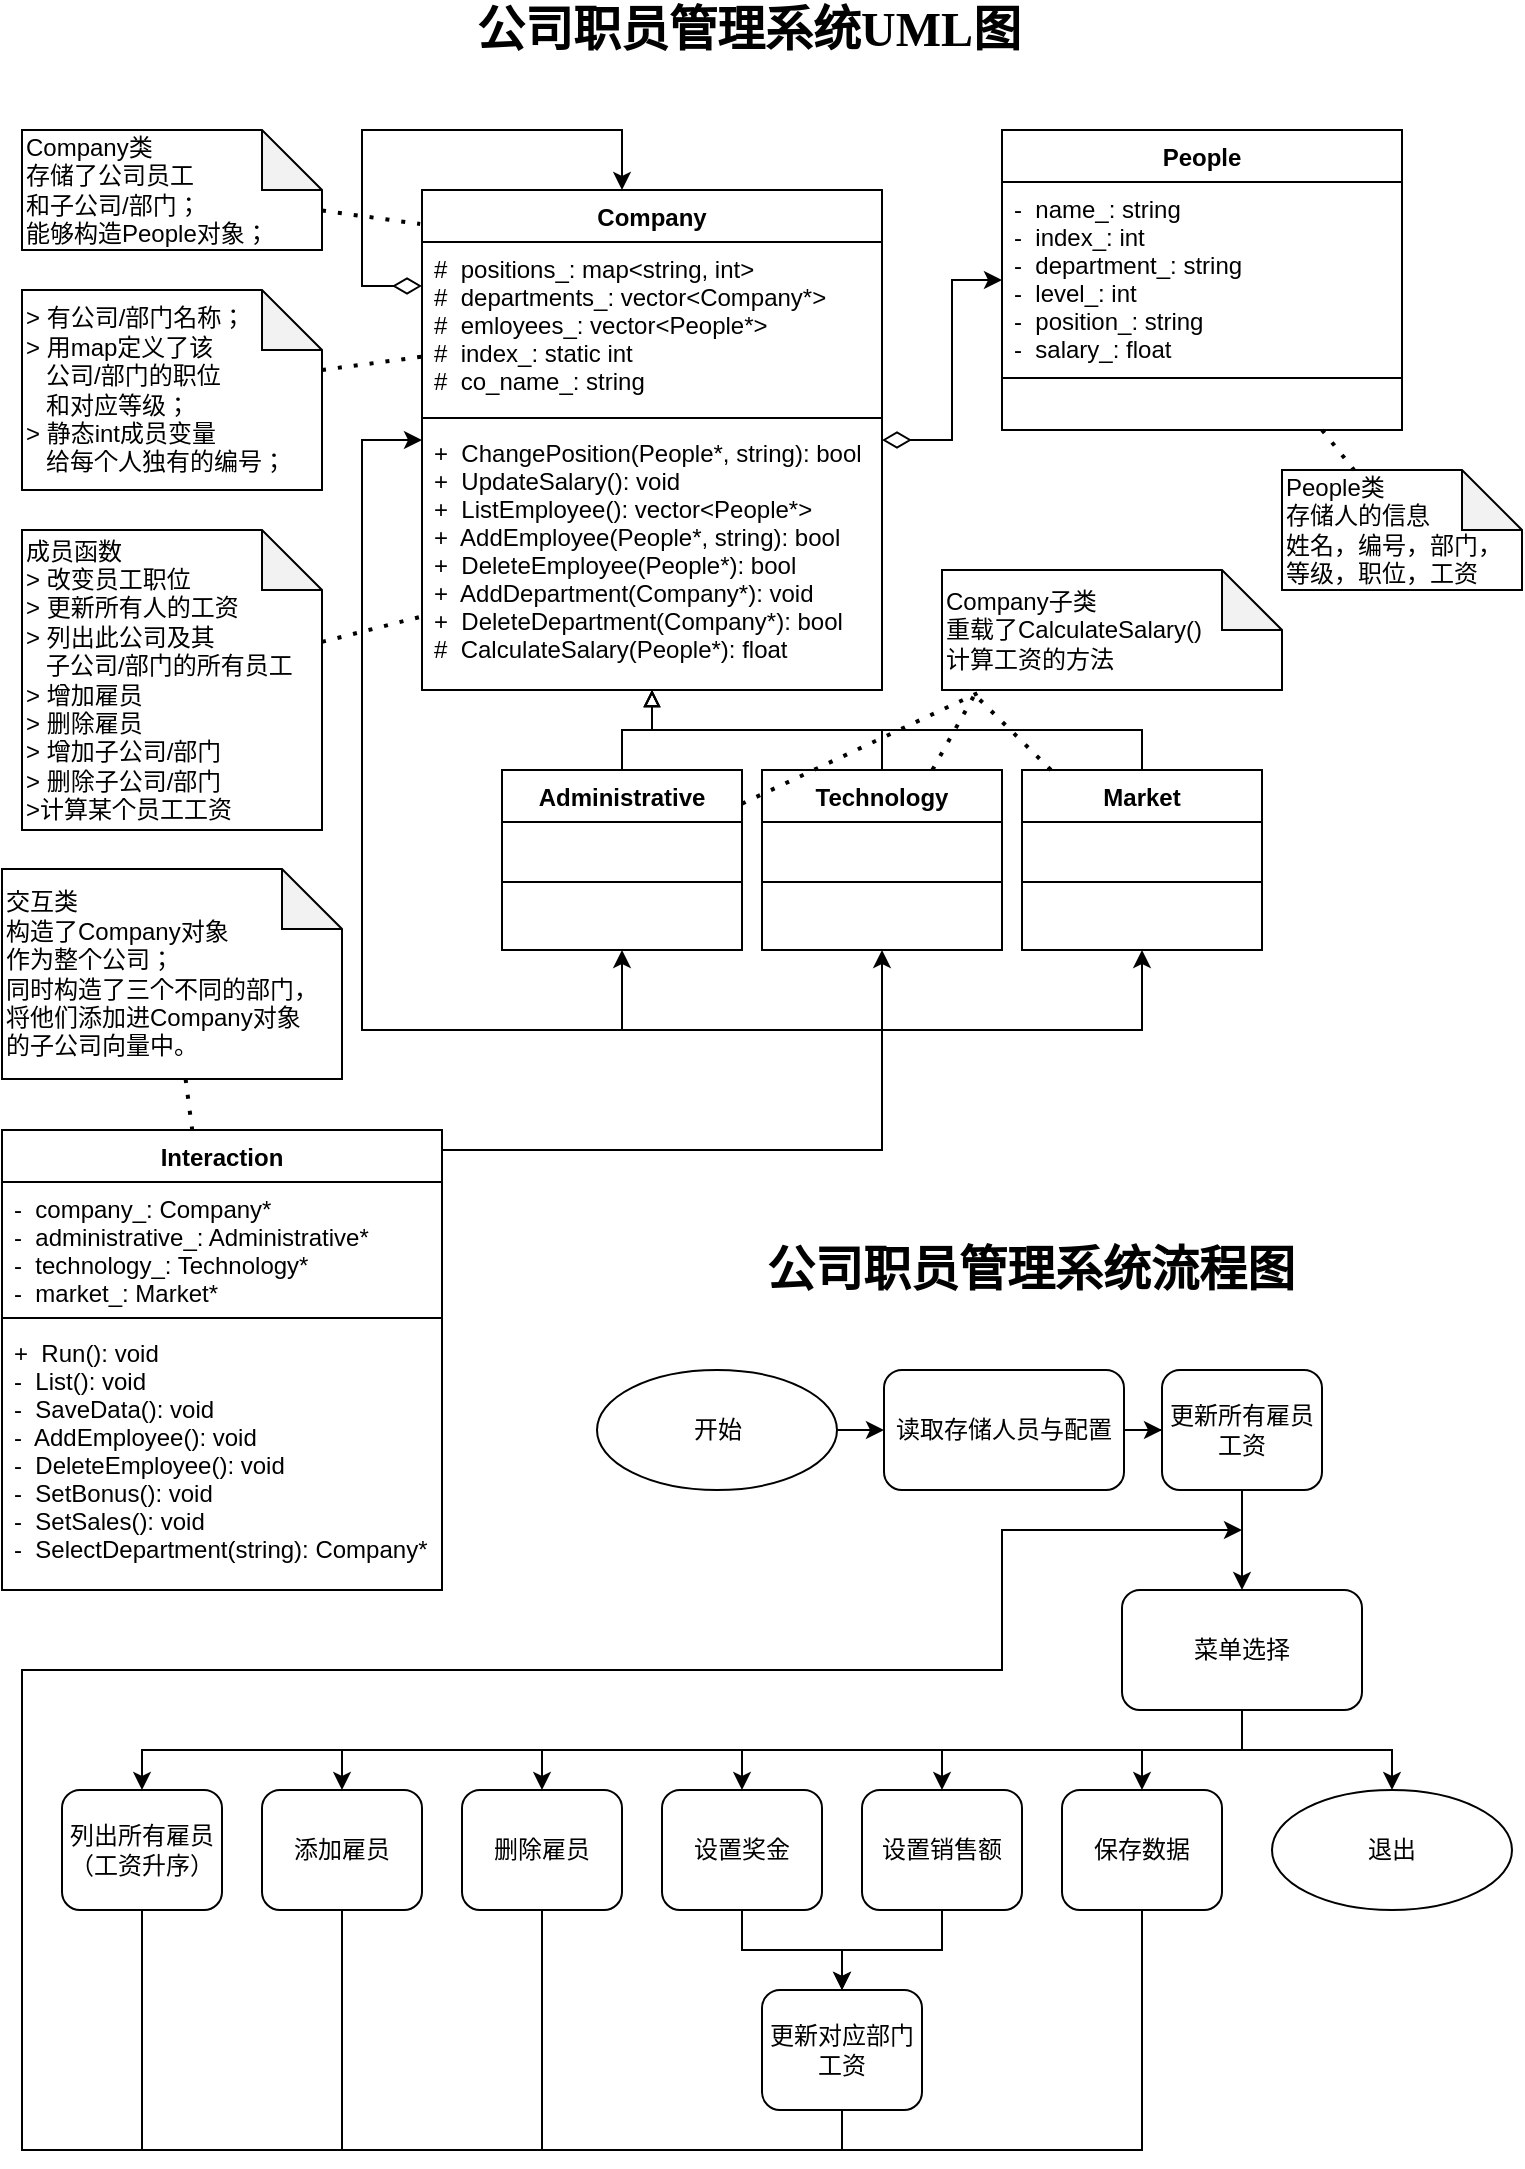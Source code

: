 <mxfile version="13.9.9" type="device"><diagram id="C5RBs43oDa-KdzZeNtuy" name="Page-1"><mxGraphModel dx="1150" dy="2033" grid="1" gridSize="10" guides="1" tooltips="1" connect="1" arrows="1" fold="1" page="1" pageScale="1" pageWidth="827" pageHeight="1169" math="0" shadow="0"><root><mxCell id="WIyWlLk6GJQsqaUBKTNV-0"/><mxCell id="WIyWlLk6GJQsqaUBKTNV-1" parent="WIyWlLk6GJQsqaUBKTNV-0"/><mxCell id="F2QUGEaYYdOgHLNSeElR-16" style="edgeStyle=orthogonalEdgeStyle;rounded=0;orthogonalLoop=1;jettySize=auto;html=1;startArrow=none;startFill=0;startSize=12;endArrow=block;endFill=0;" parent="WIyWlLk6GJQsqaUBKTNV-1" source="9mrQIpvxx9Eo5D9K7sPG-0" target="9mrQIpvxx9Eo5D9K7sPG-4" edge="1"><mxGeometry relative="1" as="geometry"/></mxCell><mxCell id="9mrQIpvxx9Eo5D9K7sPG-0" value="Administrative" style="swimlane;fontStyle=1;align=center;verticalAlign=top;childLayout=stackLayout;horizontal=1;startSize=26;horizontalStack=0;resizeParent=1;resizeParentMax=0;resizeLast=0;collapsible=1;marginBottom=0;" parent="WIyWlLk6GJQsqaUBKTNV-1" vertex="1"><mxGeometry x="290" y="430" width="120" height="90" as="geometry"/></mxCell><mxCell id="9mrQIpvxx9Eo5D9K7sPG-1" value=" " style="text;strokeColor=none;fillColor=none;align=left;verticalAlign=top;spacingLeft=4;spacingRight=4;overflow=hidden;rotatable=0;points=[[0,0.5],[1,0.5]];portConstraint=eastwest;" parent="9mrQIpvxx9Eo5D9K7sPG-0" vertex="1"><mxGeometry y="26" width="120" height="26" as="geometry"/></mxCell><mxCell id="9mrQIpvxx9Eo5D9K7sPG-2" value="" style="line;strokeWidth=1;fillColor=none;align=left;verticalAlign=middle;spacingTop=-1;spacingLeft=3;spacingRight=3;rotatable=0;labelPosition=right;points=[];portConstraint=eastwest;" parent="9mrQIpvxx9Eo5D9K7sPG-0" vertex="1"><mxGeometry y="52" width="120" height="8" as="geometry"/></mxCell><mxCell id="9mrQIpvxx9Eo5D9K7sPG-3" value=" " style="text;strokeColor=none;fillColor=none;align=left;verticalAlign=top;spacingLeft=4;spacingRight=4;overflow=hidden;rotatable=0;points=[[0,0.5],[1,0.5]];portConstraint=eastwest;" parent="9mrQIpvxx9Eo5D9K7sPG-0" vertex="1"><mxGeometry y="60" width="120" height="30" as="geometry"/></mxCell><mxCell id="F2QUGEaYYdOgHLNSeElR-11" style="edgeStyle=orthogonalEdgeStyle;rounded=0;orthogonalLoop=1;jettySize=auto;html=1;startArrow=diamondThin;startFill=0;startSize=12;" parent="WIyWlLk6GJQsqaUBKTNV-1" source="9mrQIpvxx9Eo5D9K7sPG-4" target="9mrQIpvxx9Eo5D9K7sPG-10" edge="1"><mxGeometry relative="1" as="geometry"/></mxCell><mxCell id="9mrQIpvxx9Eo5D9K7sPG-4" value="Company" style="swimlane;fontStyle=1;align=center;verticalAlign=top;childLayout=stackLayout;horizontal=1;startSize=26;horizontalStack=0;resizeParent=1;resizeParentMax=0;resizeLast=0;collapsible=1;marginBottom=0;" parent="WIyWlLk6GJQsqaUBKTNV-1" vertex="1"><mxGeometry x="250" y="140" width="230" height="250" as="geometry"/></mxCell><mxCell id="F2QUGEaYYdOgHLNSeElR-2" style="edgeStyle=orthogonalEdgeStyle;rounded=0;orthogonalLoop=1;jettySize=auto;html=1;startArrow=diamondThin;startFill=0;startSize=12;" parent="9mrQIpvxx9Eo5D9K7sPG-4" source="9mrQIpvxx9Eo5D9K7sPG-5" target="9mrQIpvxx9Eo5D9K7sPG-4" edge="1"><mxGeometry relative="1" as="geometry"><Array as="points"><mxPoint x="-30" y="48"/><mxPoint x="-30" y="-30"/><mxPoint x="100" y="-30"/></Array></mxGeometry></mxCell><mxCell id="9mrQIpvxx9Eo5D9K7sPG-5" value="#  positions_: map&lt;string, int&gt;&#10;#  departments_: vector&lt;Company*&gt;&#10;#  emloyees_: vector&lt;People*&gt;&#10;#  index_: static int&#10;#  co_name_: string" style="text;strokeColor=none;fillColor=none;align=left;verticalAlign=top;spacingLeft=4;spacingRight=4;overflow=hidden;rotatable=0;points=[[0,0.5],[1,0.5]];portConstraint=eastwest;" parent="9mrQIpvxx9Eo5D9K7sPG-4" vertex="1"><mxGeometry y="26" width="230" height="84" as="geometry"/></mxCell><mxCell id="9mrQIpvxx9Eo5D9K7sPG-6" value="" style="line;strokeWidth=1;fillColor=none;align=left;verticalAlign=middle;spacingTop=-1;spacingLeft=3;spacingRight=3;rotatable=0;labelPosition=right;points=[];portConstraint=eastwest;" parent="9mrQIpvxx9Eo5D9K7sPG-4" vertex="1"><mxGeometry y="110" width="230" height="8" as="geometry"/></mxCell><mxCell id="9mrQIpvxx9Eo5D9K7sPG-7" value="+  ChangePosition(People*, string): bool&#10;+  UpdateSalary(): void&#10;+  ListEmployee(): vector&lt;People*&gt;&#10;+  AddEmployee(People*, string): bool&#10;+  DeleteEmployee(People*): bool&#10;+  AddDepartment(Company*): void&#10;+  DeleteDepartment(Company*): bool&#10;#  CalculateSalary(People*): float" style="text;strokeColor=none;fillColor=none;align=left;verticalAlign=top;spacingLeft=4;spacingRight=4;overflow=hidden;rotatable=0;points=[[0,0.5],[1,0.5]];portConstraint=eastwest;" parent="9mrQIpvxx9Eo5D9K7sPG-4" vertex="1"><mxGeometry y="118" width="230" height="132" as="geometry"/></mxCell><mxCell id="9mrQIpvxx9Eo5D9K7sPG-10" value="People" style="swimlane;fontStyle=1;align=center;verticalAlign=top;childLayout=stackLayout;horizontal=1;startSize=26;horizontalStack=0;resizeParent=1;resizeParentMax=0;resizeLast=0;collapsible=1;marginBottom=0;" parent="WIyWlLk6GJQsqaUBKTNV-1" vertex="1"><mxGeometry x="540" y="110" width="200" height="150" as="geometry"/></mxCell><mxCell id="9mrQIpvxx9Eo5D9K7sPG-11" value="-  name_: string&#10;-  index_: int&#10;-  department_: string&#10;-  level_: int&#10;-  position_: string&#10;-  salary_: float" style="text;strokeColor=none;fillColor=none;align=left;verticalAlign=top;spacingLeft=4;spacingRight=4;overflow=hidden;rotatable=0;points=[[0,0.5],[1,0.5]];portConstraint=eastwest;" parent="9mrQIpvxx9Eo5D9K7sPG-10" vertex="1"><mxGeometry y="26" width="200" height="94" as="geometry"/></mxCell><mxCell id="9mrQIpvxx9Eo5D9K7sPG-12" value="" style="line;strokeWidth=1;fillColor=none;align=left;verticalAlign=middle;spacingTop=-1;spacingLeft=3;spacingRight=3;rotatable=0;labelPosition=right;points=[];portConstraint=eastwest;" parent="9mrQIpvxx9Eo5D9K7sPG-10" vertex="1"><mxGeometry y="120" width="200" height="8" as="geometry"/></mxCell><mxCell id="9mrQIpvxx9Eo5D9K7sPG-13" value=" " style="text;strokeColor=none;fillColor=none;align=left;verticalAlign=top;spacingLeft=4;spacingRight=4;overflow=hidden;rotatable=0;points=[[0,0.5],[1,0.5]];portConstraint=eastwest;" parent="9mrQIpvxx9Eo5D9K7sPG-10" vertex="1"><mxGeometry y="128" width="200" height="22" as="geometry"/></mxCell><mxCell id="9mrQIpvxx9Eo5D9K7sPG-28" value="&lt;span&gt;&lt;font style=&quot;font-size: 24px&quot;&gt;公司职员管理系统UML图&lt;/font&gt;&lt;/span&gt;" style="text;html=1;strokeColor=none;fillColor=none;align=center;verticalAlign=middle;whiteSpace=wrap;rounded=0;fontStyle=1;labelBackgroundColor=none;labelBorderColor=none;fontFamily=Times New Roman;" parent="WIyWlLk6GJQsqaUBKTNV-1" vertex="1"><mxGeometry x="268" y="50" width="291" height="20" as="geometry"/></mxCell><mxCell id="F2QUGEaYYdOgHLNSeElR-17" style="edgeStyle=orthogonalEdgeStyle;rounded=0;orthogonalLoop=1;jettySize=auto;html=1;startArrow=none;startFill=0;startSize=12;endArrow=block;endFill=0;" parent="WIyWlLk6GJQsqaUBKTNV-1" source="F2QUGEaYYdOgHLNSeElR-3" target="9mrQIpvxx9Eo5D9K7sPG-4" edge="1"><mxGeometry relative="1" as="geometry"/></mxCell><mxCell id="F2QUGEaYYdOgHLNSeElR-3" value="Technology" style="swimlane;fontStyle=1;align=center;verticalAlign=top;childLayout=stackLayout;horizontal=1;startSize=26;horizontalStack=0;resizeParent=1;resizeParentMax=0;resizeLast=0;collapsible=1;marginBottom=0;" parent="WIyWlLk6GJQsqaUBKTNV-1" vertex="1"><mxGeometry x="420" y="430" width="120" height="90" as="geometry"/></mxCell><mxCell id="F2QUGEaYYdOgHLNSeElR-4" value=" " style="text;strokeColor=none;fillColor=none;align=left;verticalAlign=top;spacingLeft=4;spacingRight=4;overflow=hidden;rotatable=0;points=[[0,0.5],[1,0.5]];portConstraint=eastwest;" parent="F2QUGEaYYdOgHLNSeElR-3" vertex="1"><mxGeometry y="26" width="120" height="26" as="geometry"/></mxCell><mxCell id="F2QUGEaYYdOgHLNSeElR-5" value="" style="line;strokeWidth=1;fillColor=none;align=left;verticalAlign=middle;spacingTop=-1;spacingLeft=3;spacingRight=3;rotatable=0;labelPosition=right;points=[];portConstraint=eastwest;" parent="F2QUGEaYYdOgHLNSeElR-3" vertex="1"><mxGeometry y="52" width="120" height="8" as="geometry"/></mxCell><mxCell id="F2QUGEaYYdOgHLNSeElR-6" value=" " style="text;strokeColor=none;fillColor=none;align=left;verticalAlign=top;spacingLeft=4;spacingRight=4;overflow=hidden;rotatable=0;points=[[0,0.5],[1,0.5]];portConstraint=eastwest;" parent="F2QUGEaYYdOgHLNSeElR-3" vertex="1"><mxGeometry y="60" width="120" height="30" as="geometry"/></mxCell><mxCell id="F2QUGEaYYdOgHLNSeElR-19" style="edgeStyle=orthogonalEdgeStyle;rounded=0;orthogonalLoop=1;jettySize=auto;html=1;startArrow=none;startFill=0;startSize=12;endArrow=block;endFill=0;" parent="WIyWlLk6GJQsqaUBKTNV-1" source="F2QUGEaYYdOgHLNSeElR-7" target="9mrQIpvxx9Eo5D9K7sPG-4" edge="1"><mxGeometry relative="1" as="geometry"><Array as="points"><mxPoint x="610" y="410"/><mxPoint x="365" y="410"/></Array></mxGeometry></mxCell><mxCell id="F2QUGEaYYdOgHLNSeElR-7" value="Market" style="swimlane;fontStyle=1;align=center;verticalAlign=top;childLayout=stackLayout;horizontal=1;startSize=26;horizontalStack=0;resizeParent=1;resizeParentMax=0;resizeLast=0;collapsible=1;marginBottom=0;" parent="WIyWlLk6GJQsqaUBKTNV-1" vertex="1"><mxGeometry x="550" y="430" width="120" height="90" as="geometry"/></mxCell><mxCell id="F2QUGEaYYdOgHLNSeElR-8" value=" " style="text;strokeColor=none;fillColor=none;align=left;verticalAlign=top;spacingLeft=4;spacingRight=4;overflow=hidden;rotatable=0;points=[[0,0.5],[1,0.5]];portConstraint=eastwest;" parent="F2QUGEaYYdOgHLNSeElR-7" vertex="1"><mxGeometry y="26" width="120" height="26" as="geometry"/></mxCell><mxCell id="F2QUGEaYYdOgHLNSeElR-9" value="" style="line;strokeWidth=1;fillColor=none;align=left;verticalAlign=middle;spacingTop=-1;spacingLeft=3;spacingRight=3;rotatable=0;labelPosition=right;points=[];portConstraint=eastwest;" parent="F2QUGEaYYdOgHLNSeElR-7" vertex="1"><mxGeometry y="52" width="120" height="8" as="geometry"/></mxCell><mxCell id="F2QUGEaYYdOgHLNSeElR-10" value=" " style="text;strokeColor=none;fillColor=none;align=left;verticalAlign=top;spacingLeft=4;spacingRight=4;overflow=hidden;rotatable=0;points=[[0,0.5],[1,0.5]];portConstraint=eastwest;" parent="F2QUGEaYYdOgHLNSeElR-7" vertex="1"><mxGeometry y="60" width="120" height="30" as="geometry"/></mxCell><mxCell id="F2QUGEaYYdOgHLNSeElR-32" style="edgeStyle=orthogonalEdgeStyle;rounded=0;orthogonalLoop=1;jettySize=auto;html=1;startArrow=none;startFill=0;startSize=12;endArrow=classic;endFill=1;" parent="WIyWlLk6GJQsqaUBKTNV-1" source="F2QUGEaYYdOgHLNSeElR-21" target="F2QUGEaYYdOgHLNSeElR-3" edge="1"><mxGeometry relative="1" as="geometry"><Array as="points"><mxPoint x="480" y="620"/></Array></mxGeometry></mxCell><mxCell id="F2QUGEaYYdOgHLNSeElR-37" style="edgeStyle=orthogonalEdgeStyle;rounded=0;orthogonalLoop=1;jettySize=auto;html=1;startArrow=none;startFill=0;startSize=12;endArrow=classic;endFill=1;" parent="WIyWlLk6GJQsqaUBKTNV-1" source="F2QUGEaYYdOgHLNSeElR-21" target="F2QUGEaYYdOgHLNSeElR-7" edge="1"><mxGeometry relative="1" as="geometry"><Array as="points"><mxPoint x="480" y="620"/><mxPoint x="480" y="560"/><mxPoint x="610" y="560"/></Array></mxGeometry></mxCell><mxCell id="F2QUGEaYYdOgHLNSeElR-39" style="edgeStyle=orthogonalEdgeStyle;rounded=0;orthogonalLoop=1;jettySize=auto;html=1;startArrow=none;startFill=0;startSize=12;endArrow=classic;endFill=1;" parent="WIyWlLk6GJQsqaUBKTNV-1" source="F2QUGEaYYdOgHLNSeElR-21" target="9mrQIpvxx9Eo5D9K7sPG-4" edge="1"><mxGeometry relative="1" as="geometry"><Array as="points"><mxPoint x="480" y="620"/><mxPoint x="480" y="560"/><mxPoint x="220" y="560"/><mxPoint x="220" y="265"/></Array></mxGeometry></mxCell><mxCell id="F2QUGEaYYdOgHLNSeElR-40" style="edgeStyle=orthogonalEdgeStyle;rounded=0;orthogonalLoop=1;jettySize=auto;html=1;startArrow=none;startFill=0;startSize=12;endArrow=classic;endFill=1;" parent="WIyWlLk6GJQsqaUBKTNV-1" source="F2QUGEaYYdOgHLNSeElR-21" target="9mrQIpvxx9Eo5D9K7sPG-0" edge="1"><mxGeometry relative="1" as="geometry"><Array as="points"><mxPoint x="480" y="620"/><mxPoint x="480" y="560"/><mxPoint x="350" y="560"/></Array></mxGeometry></mxCell><mxCell id="F2QUGEaYYdOgHLNSeElR-21" value="Interaction" style="swimlane;fontStyle=1;align=center;verticalAlign=top;childLayout=stackLayout;horizontal=1;startSize=26;horizontalStack=0;resizeParent=1;resizeParentMax=0;resizeLast=0;collapsible=1;marginBottom=0;" parent="WIyWlLk6GJQsqaUBKTNV-1" vertex="1"><mxGeometry x="40" y="610" width="220" height="230" as="geometry"/></mxCell><mxCell id="F2QUGEaYYdOgHLNSeElR-22" value="-  company_: Company*&#10;-  administrative_: Administrative*&#10;-  technology_: Technology*&#10;-  market_: Market*" style="text;strokeColor=none;fillColor=none;align=left;verticalAlign=top;spacingLeft=4;spacingRight=4;overflow=hidden;rotatable=0;points=[[0,0.5],[1,0.5]];portConstraint=eastwest;" parent="F2QUGEaYYdOgHLNSeElR-21" vertex="1"><mxGeometry y="26" width="220" height="64" as="geometry"/></mxCell><mxCell id="F2QUGEaYYdOgHLNSeElR-23" value="" style="line;strokeWidth=1;fillColor=none;align=left;verticalAlign=middle;spacingTop=-1;spacingLeft=3;spacingRight=3;rotatable=0;labelPosition=right;points=[];portConstraint=eastwest;" parent="F2QUGEaYYdOgHLNSeElR-21" vertex="1"><mxGeometry y="90" width="220" height="8" as="geometry"/></mxCell><mxCell id="F2QUGEaYYdOgHLNSeElR-24" value="+  Run(): void&#10;-  List(): void&#10;-  SaveData(): void&#10;-  AddEmployee(): void&#10;-  DeleteEmployee(): void&#10;-  SetBonus(): void&#10;-  SetSales(): void&#10;-  SelectDepartment(string): Company*" style="text;strokeColor=none;fillColor=none;align=left;verticalAlign=top;spacingLeft=4;spacingRight=4;overflow=hidden;rotatable=0;points=[[0,0.5],[1,0.5]];portConstraint=eastwest;" parent="F2QUGEaYYdOgHLNSeElR-21" vertex="1"><mxGeometry y="98" width="220" height="132" as="geometry"/></mxCell><mxCell id="nHMzbbB9yMsyl_AX2xE2-0" value="People类&lt;br&gt;存储人的信息&lt;br&gt;姓名，编号，部门，等级，职位，工资" style="shape=note;whiteSpace=wrap;html=1;backgroundOutline=1;darkOpacity=0.05;align=left;" parent="WIyWlLk6GJQsqaUBKTNV-1" vertex="1"><mxGeometry x="680" y="280" width="120" height="60" as="geometry"/></mxCell><mxCell id="nHMzbbB9yMsyl_AX2xE2-1" value="" style="endArrow=none;dashed=1;html=1;dashPattern=1 3;strokeWidth=2;" parent="WIyWlLk6GJQsqaUBKTNV-1" source="9mrQIpvxx9Eo5D9K7sPG-10" target="nHMzbbB9yMsyl_AX2xE2-0" edge="1"><mxGeometry width="50" height="50" relative="1" as="geometry"><mxPoint x="390" y="420" as="sourcePoint"/><mxPoint x="440" y="370" as="targetPoint"/></mxGeometry></mxCell><mxCell id="nHMzbbB9yMsyl_AX2xE2-2" value="Company子类&lt;br&gt;重载了CalculateSalary()&lt;br&gt;计算工资的方法" style="shape=note;whiteSpace=wrap;html=1;backgroundOutline=1;darkOpacity=0.05;align=left;" parent="WIyWlLk6GJQsqaUBKTNV-1" vertex="1"><mxGeometry x="510" y="330" width="170" height="60" as="geometry"/></mxCell><mxCell id="nHMzbbB9yMsyl_AX2xE2-3" value="" style="endArrow=none;dashed=1;html=1;dashPattern=1 3;strokeWidth=2;" parent="WIyWlLk6GJQsqaUBKTNV-1" source="9mrQIpvxx9Eo5D9K7sPG-0" target="nHMzbbB9yMsyl_AX2xE2-2" edge="1"><mxGeometry width="50" height="50" relative="1" as="geometry"><mxPoint x="390" y="400" as="sourcePoint"/><mxPoint x="440" y="350" as="targetPoint"/></mxGeometry></mxCell><mxCell id="nHMzbbB9yMsyl_AX2xE2-4" value="" style="endArrow=none;dashed=1;html=1;dashPattern=1 3;strokeWidth=2;entryX=0.1;entryY=1.017;entryDx=0;entryDy=0;entryPerimeter=0;" parent="WIyWlLk6GJQsqaUBKTNV-1" source="F2QUGEaYYdOgHLNSeElR-3" target="nHMzbbB9yMsyl_AX2xE2-2" edge="1"><mxGeometry width="50" height="50" relative="1" as="geometry"><mxPoint x="390" y="400" as="sourcePoint"/><mxPoint x="529" y="380" as="targetPoint"/></mxGeometry></mxCell><mxCell id="nHMzbbB9yMsyl_AX2xE2-5" value="" style="endArrow=none;dashed=1;html=1;dashPattern=1 3;strokeWidth=2;entryX=0.094;entryY=1.033;entryDx=0;entryDy=0;entryPerimeter=0;" parent="WIyWlLk6GJQsqaUBKTNV-1" source="F2QUGEaYYdOgHLNSeElR-7" target="nHMzbbB9yMsyl_AX2xE2-2" edge="1"><mxGeometry width="50" height="50" relative="1" as="geometry"><mxPoint x="390" y="400" as="sourcePoint"/><mxPoint x="440" y="350" as="targetPoint"/></mxGeometry></mxCell><mxCell id="nHMzbbB9yMsyl_AX2xE2-6" value="Company类&lt;br&gt;存储了公司员工&lt;br&gt;和子公司/部门；&lt;br&gt;能够构造People对象；" style="shape=note;whiteSpace=wrap;html=1;backgroundOutline=1;darkOpacity=0.05;align=left;" parent="WIyWlLk6GJQsqaUBKTNV-1" vertex="1"><mxGeometry x="50" y="110" width="150" height="60" as="geometry"/></mxCell><mxCell id="nHMzbbB9yMsyl_AX2xE2-7" value="" style="endArrow=none;dashed=1;html=1;dashPattern=1 3;strokeWidth=2;entryX=-0.004;entryY=0.068;entryDx=0;entryDy=0;entryPerimeter=0;" parent="WIyWlLk6GJQsqaUBKTNV-1" source="nHMzbbB9yMsyl_AX2xE2-6" target="9mrQIpvxx9Eo5D9K7sPG-4" edge="1"><mxGeometry width="50" height="50" relative="1" as="geometry"><mxPoint x="200" y="300" as="sourcePoint"/><mxPoint x="440" y="360" as="targetPoint"/></mxGeometry></mxCell><mxCell id="nHMzbbB9yMsyl_AX2xE2-8" value="&amp;gt; 有公司/部门名称；&lt;br&gt;&amp;gt; 用map定义了该&lt;br&gt;&amp;nbsp; &amp;nbsp;公司/部门的职位&lt;br&gt;&amp;nbsp; &amp;nbsp;和对应等级；&lt;br&gt;&amp;gt; 静态int成员变量&lt;br&gt;&amp;nbsp; &amp;nbsp;给每个人独有的编号；" style="shape=note;whiteSpace=wrap;html=1;backgroundOutline=1;darkOpacity=0.05;align=left;" parent="WIyWlLk6GJQsqaUBKTNV-1" vertex="1"><mxGeometry x="50" y="190" width="150" height="100" as="geometry"/></mxCell><mxCell id="nHMzbbB9yMsyl_AX2xE2-9" value="" style="endArrow=none;dashed=1;html=1;dashPattern=1 3;strokeWidth=2;" parent="WIyWlLk6GJQsqaUBKTNV-1" source="nHMzbbB9yMsyl_AX2xE2-8" target="9mrQIpvxx9Eo5D9K7sPG-5" edge="1"><mxGeometry width="50" height="50" relative="1" as="geometry"><mxPoint x="390" y="380" as="sourcePoint"/><mxPoint x="440" y="330" as="targetPoint"/></mxGeometry></mxCell><mxCell id="nHMzbbB9yMsyl_AX2xE2-10" value="成员函数&lt;br&gt;&amp;gt; 改变员工职位&lt;br&gt;&amp;gt; 更新所有人的工资&lt;br&gt;&amp;gt; 列出此公司及其&lt;br&gt;&amp;nbsp; &amp;nbsp;子公司/部门的所有员工&lt;br&gt;&amp;gt; 增加雇员&lt;br&gt;&amp;gt; 删除雇员&lt;br&gt;&amp;gt; 增加子公司/部门&lt;br&gt;&amp;gt; 删除子公司/部门&lt;br&gt;&amp;gt;计算某个员工工资" style="shape=note;whiteSpace=wrap;html=1;backgroundOutline=1;darkOpacity=0.05;align=left;" parent="WIyWlLk6GJQsqaUBKTNV-1" vertex="1"><mxGeometry x="50" y="310" width="150" height="150" as="geometry"/></mxCell><mxCell id="nHMzbbB9yMsyl_AX2xE2-11" value="" style="endArrow=none;dashed=1;html=1;dashPattern=1 3;strokeWidth=2;" parent="WIyWlLk6GJQsqaUBKTNV-1" source="nHMzbbB9yMsyl_AX2xE2-10" target="9mrQIpvxx9Eo5D9K7sPG-7" edge="1"><mxGeometry width="50" height="50" relative="1" as="geometry"><mxPoint x="390" y="460" as="sourcePoint"/><mxPoint x="440" y="410" as="targetPoint"/></mxGeometry></mxCell><mxCell id="nHMzbbB9yMsyl_AX2xE2-12" value="交互类&lt;br&gt;构造了Company对象&lt;br&gt;作为整个公司；&lt;br&gt;同时构造了三个不同的部门，&lt;br&gt;将他们添加进Company对象&lt;br&gt;的子公司向量中。" style="shape=note;whiteSpace=wrap;html=1;backgroundOutline=1;darkOpacity=0.05;align=left;" parent="WIyWlLk6GJQsqaUBKTNV-1" vertex="1"><mxGeometry x="40" y="479.5" width="170" height="105" as="geometry"/></mxCell><mxCell id="nHMzbbB9yMsyl_AX2xE2-13" value="" style="endArrow=none;dashed=1;html=1;dashPattern=1 3;strokeWidth=2;" parent="WIyWlLk6GJQsqaUBKTNV-1" source="nHMzbbB9yMsyl_AX2xE2-12" target="F2QUGEaYYdOgHLNSeElR-21" edge="1"><mxGeometry width="50" height="50" relative="1" as="geometry"><mxPoint x="390" y="570" as="sourcePoint"/><mxPoint x="440" y="520" as="targetPoint"/></mxGeometry></mxCell><mxCell id="nHMzbbB9yMsyl_AX2xE2-15" value="&lt;span&gt;&lt;font style=&quot;font-size: 24px&quot;&gt;公司职员管理系统流程图&lt;/font&gt;&lt;/span&gt;" style="text;html=1;strokeColor=none;fillColor=none;align=center;verticalAlign=middle;whiteSpace=wrap;rounded=0;fontStyle=1;labelBackgroundColor=none;labelBorderColor=none;fontFamily=Times New Roman;" parent="WIyWlLk6GJQsqaUBKTNV-1" vertex="1"><mxGeometry x="409" y="670" width="291" height="20" as="geometry"/></mxCell><mxCell id="f19QvGppQ15oZ8AtE86L-26" style="edgeStyle=orthogonalEdgeStyle;rounded=0;orthogonalLoop=1;jettySize=auto;html=1;" edge="1" parent="WIyWlLk6GJQsqaUBKTNV-1" source="f19QvGppQ15oZ8AtE86L-1" target="f19QvGppQ15oZ8AtE86L-25"><mxGeometry relative="1" as="geometry"/></mxCell><mxCell id="f19QvGppQ15oZ8AtE86L-1" value="开始" style="ellipse;whiteSpace=wrap;html=1;labelBackgroundColor=none;fontFamily=Times New Roman;" vertex="1" parent="WIyWlLk6GJQsqaUBKTNV-1"><mxGeometry x="337.5" y="730" width="120" height="60" as="geometry"/></mxCell><mxCell id="f19QvGppQ15oZ8AtE86L-32" style="edgeStyle=orthogonalEdgeStyle;rounded=0;orthogonalLoop=1;jettySize=auto;html=1;" edge="1" parent="WIyWlLk6GJQsqaUBKTNV-1" source="f19QvGppQ15oZ8AtE86L-5" target="f19QvGppQ15oZ8AtE86L-30"><mxGeometry relative="1" as="geometry"><Array as="points"><mxPoint x="660" y="920"/><mxPoint x="510" y="920"/></Array></mxGeometry></mxCell><mxCell id="f19QvGppQ15oZ8AtE86L-33" style="edgeStyle=orthogonalEdgeStyle;rounded=0;orthogonalLoop=1;jettySize=auto;html=1;" edge="1" parent="WIyWlLk6GJQsqaUBKTNV-1" source="f19QvGppQ15oZ8AtE86L-5" target="f19QvGppQ15oZ8AtE86L-29"><mxGeometry relative="1" as="geometry"><Array as="points"><mxPoint x="660" y="920"/><mxPoint x="410" y="920"/></Array></mxGeometry></mxCell><mxCell id="f19QvGppQ15oZ8AtE86L-34" style="edgeStyle=orthogonalEdgeStyle;rounded=0;orthogonalLoop=1;jettySize=auto;html=1;" edge="1" parent="WIyWlLk6GJQsqaUBKTNV-1" source="f19QvGppQ15oZ8AtE86L-5" target="f19QvGppQ15oZ8AtE86L-28"><mxGeometry relative="1" as="geometry"><Array as="points"><mxPoint x="660" y="920"/><mxPoint x="310" y="920"/></Array></mxGeometry></mxCell><mxCell id="f19QvGppQ15oZ8AtE86L-35" style="edgeStyle=orthogonalEdgeStyle;rounded=0;orthogonalLoop=1;jettySize=auto;html=1;" edge="1" parent="WIyWlLk6GJQsqaUBKTNV-1" source="f19QvGppQ15oZ8AtE86L-5" target="f19QvGppQ15oZ8AtE86L-10"><mxGeometry relative="1" as="geometry"><Array as="points"><mxPoint x="660" y="920"/><mxPoint x="735" y="920"/></Array></mxGeometry></mxCell><mxCell id="f19QvGppQ15oZ8AtE86L-36" style="edgeStyle=orthogonalEdgeStyle;rounded=0;orthogonalLoop=1;jettySize=auto;html=1;" edge="1" parent="WIyWlLk6GJQsqaUBKTNV-1" source="f19QvGppQ15oZ8AtE86L-5" target="f19QvGppQ15oZ8AtE86L-23"><mxGeometry relative="1" as="geometry"><Array as="points"><mxPoint x="660" y="920"/><mxPoint x="210" y="920"/></Array></mxGeometry></mxCell><mxCell id="f19QvGppQ15oZ8AtE86L-37" style="edgeStyle=orthogonalEdgeStyle;rounded=0;orthogonalLoop=1;jettySize=auto;html=1;" edge="1" parent="WIyWlLk6GJQsqaUBKTNV-1" source="f19QvGppQ15oZ8AtE86L-5" target="f19QvGppQ15oZ8AtE86L-24"><mxGeometry relative="1" as="geometry"><Array as="points"><mxPoint x="660" y="920"/><mxPoint x="110" y="920"/></Array></mxGeometry></mxCell><mxCell id="f19QvGppQ15oZ8AtE86L-42" style="edgeStyle=orthogonalEdgeStyle;rounded=0;orthogonalLoop=1;jettySize=auto;html=1;" edge="1" parent="WIyWlLk6GJQsqaUBKTNV-1" source="f19QvGppQ15oZ8AtE86L-5" target="f19QvGppQ15oZ8AtE86L-41"><mxGeometry relative="1" as="geometry"/></mxCell><mxCell id="f19QvGppQ15oZ8AtE86L-5" value="菜单选择" style="rounded=1;whiteSpace=wrap;html=1;labelBackgroundColor=none;fontFamily=Times New Roman;" vertex="1" parent="WIyWlLk6GJQsqaUBKTNV-1"><mxGeometry x="600" y="840" width="120" height="60" as="geometry"/></mxCell><mxCell id="f19QvGppQ15oZ8AtE86L-10" value="退出" style="ellipse;whiteSpace=wrap;html=1;labelBackgroundColor=none;fontFamily=Times New Roman;" vertex="1" parent="WIyWlLk6GJQsqaUBKTNV-1"><mxGeometry x="675" y="940" width="120" height="60" as="geometry"/></mxCell><mxCell id="f19QvGppQ15oZ8AtE86L-50" style="edgeStyle=orthogonalEdgeStyle;rounded=0;orthogonalLoop=1;jettySize=auto;html=1;endArrow=none;endFill=0;" edge="1" parent="WIyWlLk6GJQsqaUBKTNV-1" source="f19QvGppQ15oZ8AtE86L-23"><mxGeometry relative="1" as="geometry"><mxPoint x="210" y="1120" as="targetPoint"/></mxGeometry></mxCell><mxCell id="f19QvGppQ15oZ8AtE86L-23" value="添加雇员" style="rounded=1;whiteSpace=wrap;html=1;labelBackgroundColor=none;fontFamily=Times New Roman;" vertex="1" parent="WIyWlLk6GJQsqaUBKTNV-1"><mxGeometry x="170" y="940" width="80" height="60" as="geometry"/></mxCell><mxCell id="f19QvGppQ15oZ8AtE86L-51" style="edgeStyle=orthogonalEdgeStyle;rounded=0;orthogonalLoop=1;jettySize=auto;html=1;endArrow=none;endFill=0;" edge="1" parent="WIyWlLk6GJQsqaUBKTNV-1" source="f19QvGppQ15oZ8AtE86L-24"><mxGeometry relative="1" as="geometry"><mxPoint x="110.0" y="1120" as="targetPoint"/></mxGeometry></mxCell><mxCell id="f19QvGppQ15oZ8AtE86L-24" value="列出所有雇员&lt;br&gt;（工资升序）" style="rounded=1;whiteSpace=wrap;html=1;labelBackgroundColor=none;fontFamily=Times New Roman;" vertex="1" parent="WIyWlLk6GJQsqaUBKTNV-1"><mxGeometry x="70" y="940" width="80" height="60" as="geometry"/></mxCell><mxCell id="f19QvGppQ15oZ8AtE86L-44" style="edgeStyle=orthogonalEdgeStyle;rounded=0;orthogonalLoop=1;jettySize=auto;html=1;exitX=1;exitY=0.5;exitDx=0;exitDy=0;" edge="1" parent="WIyWlLk6GJQsqaUBKTNV-1" source="f19QvGppQ15oZ8AtE86L-25" target="f19QvGppQ15oZ8AtE86L-43"><mxGeometry relative="1" as="geometry"/></mxCell><mxCell id="f19QvGppQ15oZ8AtE86L-25" value="读取存储人员与配置" style="rounded=1;whiteSpace=wrap;html=1;labelBackgroundColor=none;fontFamily=Times New Roman;" vertex="1" parent="WIyWlLk6GJQsqaUBKTNV-1"><mxGeometry x="481" y="730" width="120" height="60" as="geometry"/></mxCell><mxCell id="f19QvGppQ15oZ8AtE86L-49" style="edgeStyle=orthogonalEdgeStyle;rounded=0;orthogonalLoop=1;jettySize=auto;html=1;endArrow=none;endFill=0;" edge="1" parent="WIyWlLk6GJQsqaUBKTNV-1" source="f19QvGppQ15oZ8AtE86L-28"><mxGeometry relative="1" as="geometry"><mxPoint x="310" y="1120" as="targetPoint"/></mxGeometry></mxCell><mxCell id="f19QvGppQ15oZ8AtE86L-28" value="删除雇员" style="rounded=1;whiteSpace=wrap;html=1;labelBackgroundColor=none;fontFamily=Times New Roman;" vertex="1" parent="WIyWlLk6GJQsqaUBKTNV-1"><mxGeometry x="270" y="940" width="80" height="60" as="geometry"/></mxCell><mxCell id="f19QvGppQ15oZ8AtE86L-40" style="edgeStyle=orthogonalEdgeStyle;rounded=0;orthogonalLoop=1;jettySize=auto;html=1;" edge="1" parent="WIyWlLk6GJQsqaUBKTNV-1" source="f19QvGppQ15oZ8AtE86L-29" target="f19QvGppQ15oZ8AtE86L-38"><mxGeometry relative="1" as="geometry"/></mxCell><mxCell id="f19QvGppQ15oZ8AtE86L-29" value="设置奖金" style="rounded=1;whiteSpace=wrap;html=1;labelBackgroundColor=none;fontFamily=Times New Roman;" vertex="1" parent="WIyWlLk6GJQsqaUBKTNV-1"><mxGeometry x="370" y="940" width="80" height="60" as="geometry"/></mxCell><mxCell id="f19QvGppQ15oZ8AtE86L-39" style="edgeStyle=orthogonalEdgeStyle;rounded=0;orthogonalLoop=1;jettySize=auto;html=1;" edge="1" parent="WIyWlLk6GJQsqaUBKTNV-1" source="f19QvGppQ15oZ8AtE86L-30" target="f19QvGppQ15oZ8AtE86L-38"><mxGeometry relative="1" as="geometry"/></mxCell><mxCell id="f19QvGppQ15oZ8AtE86L-30" value="设置销售额" style="rounded=1;whiteSpace=wrap;html=1;labelBackgroundColor=none;fontFamily=Times New Roman;" vertex="1" parent="WIyWlLk6GJQsqaUBKTNV-1"><mxGeometry x="470" y="940" width="80" height="60" as="geometry"/></mxCell><mxCell id="f19QvGppQ15oZ8AtE86L-31" style="edgeStyle=orthogonalEdgeStyle;rounded=0;orthogonalLoop=1;jettySize=auto;html=1;exitX=0.5;exitY=1;exitDx=0;exitDy=0;" edge="1" parent="WIyWlLk6GJQsqaUBKTNV-1" source="f19QvGppQ15oZ8AtE86L-23" target="f19QvGppQ15oZ8AtE86L-23"><mxGeometry relative="1" as="geometry"/></mxCell><mxCell id="f19QvGppQ15oZ8AtE86L-46" style="edgeStyle=orthogonalEdgeStyle;rounded=0;orthogonalLoop=1;jettySize=auto;html=1;" edge="1" parent="WIyWlLk6GJQsqaUBKTNV-1" source="f19QvGppQ15oZ8AtE86L-38"><mxGeometry relative="1" as="geometry"><mxPoint x="660" y="810" as="targetPoint"/><Array as="points"><mxPoint x="460" y="1120"/><mxPoint x="50" y="1120"/><mxPoint x="50" y="880"/><mxPoint x="540" y="880"/><mxPoint x="540" y="810"/></Array></mxGeometry></mxCell><mxCell id="f19QvGppQ15oZ8AtE86L-38" value="更新对应部门工资" style="rounded=1;whiteSpace=wrap;html=1;labelBackgroundColor=none;fontFamily=Times New Roman;" vertex="1" parent="WIyWlLk6GJQsqaUBKTNV-1"><mxGeometry x="420" y="1040" width="80" height="60" as="geometry"/></mxCell><mxCell id="f19QvGppQ15oZ8AtE86L-47" style="edgeStyle=orthogonalEdgeStyle;rounded=0;orthogonalLoop=1;jettySize=auto;html=1;endArrow=none;endFill=0;" edge="1" parent="WIyWlLk6GJQsqaUBKTNV-1" source="f19QvGppQ15oZ8AtE86L-41"><mxGeometry relative="1" as="geometry"><mxPoint x="460" y="1120" as="targetPoint"/><Array as="points"><mxPoint x="610" y="1120"/></Array></mxGeometry></mxCell><mxCell id="f19QvGppQ15oZ8AtE86L-41" value="保存数据" style="rounded=1;whiteSpace=wrap;html=1;labelBackgroundColor=none;fontFamily=Times New Roman;" vertex="1" parent="WIyWlLk6GJQsqaUBKTNV-1"><mxGeometry x="570" y="940" width="80" height="60" as="geometry"/></mxCell><mxCell id="f19QvGppQ15oZ8AtE86L-45" style="edgeStyle=orthogonalEdgeStyle;rounded=0;orthogonalLoop=1;jettySize=auto;html=1;" edge="1" parent="WIyWlLk6GJQsqaUBKTNV-1" source="f19QvGppQ15oZ8AtE86L-43" target="f19QvGppQ15oZ8AtE86L-5"><mxGeometry relative="1" as="geometry"/></mxCell><mxCell id="f19QvGppQ15oZ8AtE86L-43" value="更新所有雇员工资" style="rounded=1;whiteSpace=wrap;html=1;labelBackgroundColor=none;fontFamily=Times New Roman;" vertex="1" parent="WIyWlLk6GJQsqaUBKTNV-1"><mxGeometry x="620" y="730" width="80" height="60" as="geometry"/></mxCell></root></mxGraphModel></diagram></mxfile>